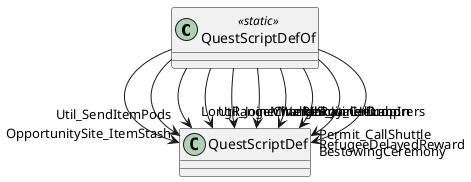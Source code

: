 @startuml
class QuestScriptDefOf <<static>> {
}
QuestScriptDefOf --> "OpportunitySite_ItemStash" QuestScriptDef
QuestScriptDefOf --> "LongRangeMineralScannerLump" QuestScriptDef
QuestScriptDefOf --> "Util_SendItemPods" QuestScriptDef
QuestScriptDefOf --> "Util_JoinerWalkIn" QuestScriptDef
QuestScriptDefOf --> "Util_JoinerDropIn" QuestScriptDef
QuestScriptDefOf --> "ChangeRoyalHeir" QuestScriptDef
QuestScriptDefOf --> "Permit_CallLaborers" QuestScriptDef
QuestScriptDefOf --> "Permit_CallShuttle" QuestScriptDef
QuestScriptDefOf --> "RefugeeDelayedReward" QuestScriptDef
QuestScriptDefOf --> "BestowingCeremony" QuestScriptDef
@enduml
